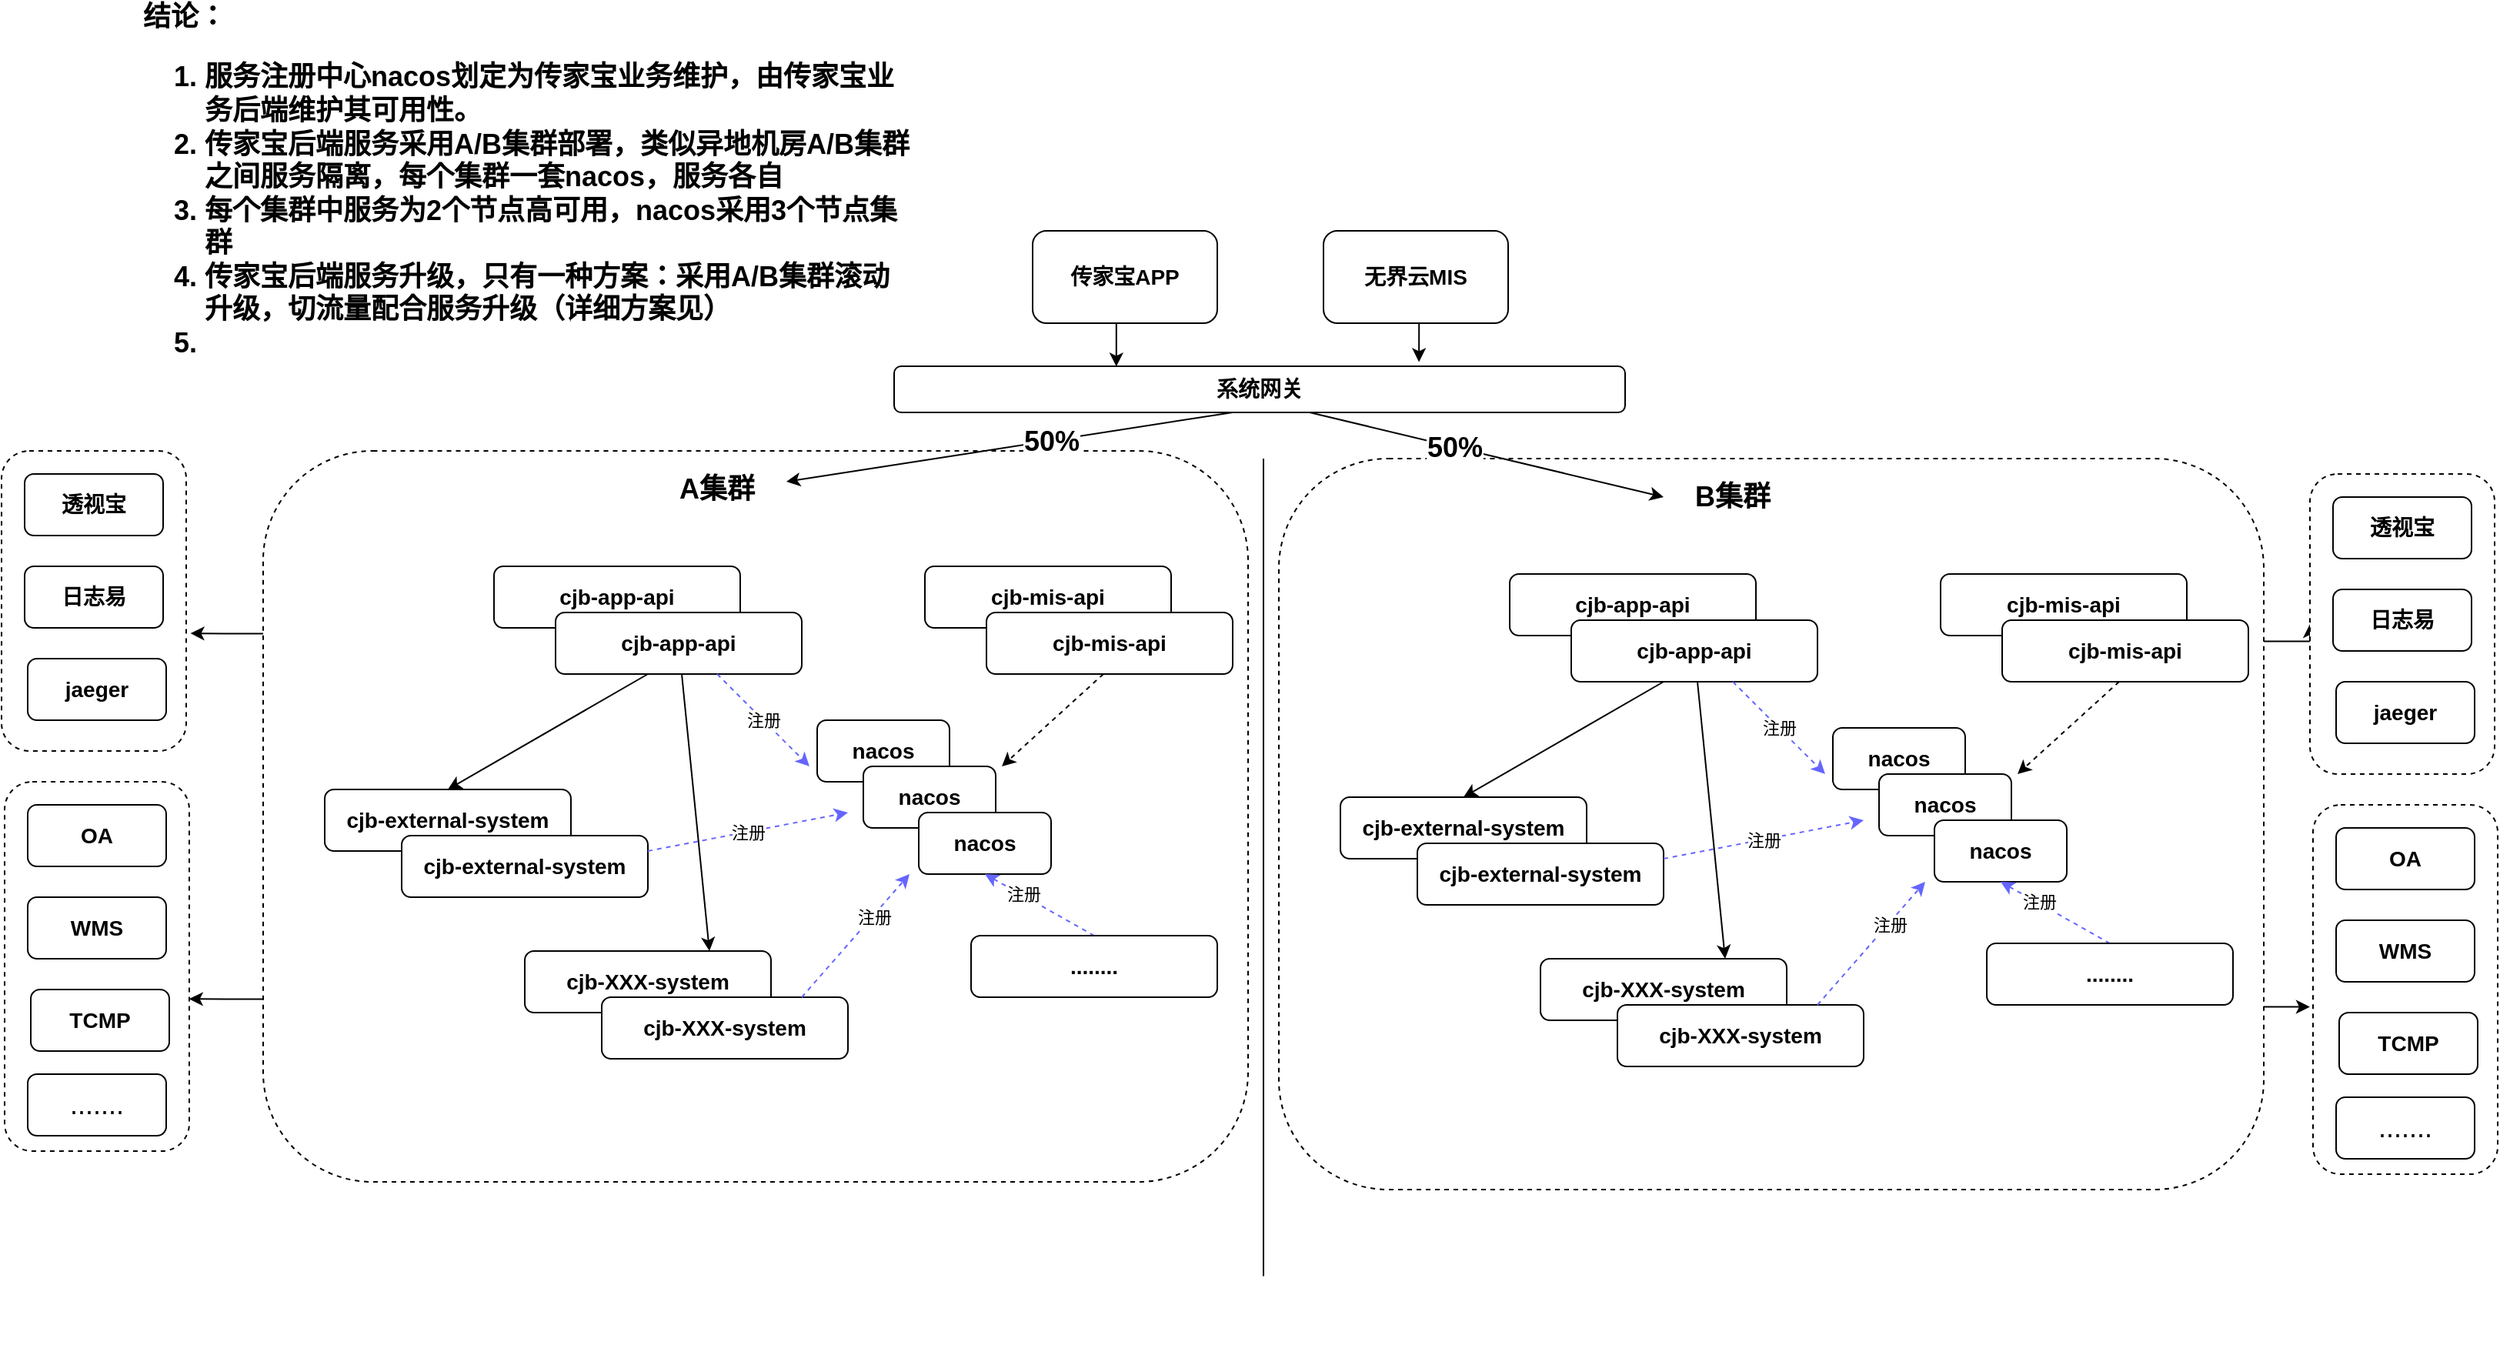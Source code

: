 <mxfile version="14.0.3" type="github">
  <diagram id="MpKOYXsyZB0nzLLyLdtM" name="Page-1">
    <mxGraphModel dx="1901" dy="612" grid="1" gridSize="10" guides="1" tooltips="1" connect="1" arrows="1" fold="1" page="1" pageScale="1" pageWidth="827" pageHeight="1169" math="0" shadow="0">
      <root>
        <mxCell id="0" />
        <mxCell id="1" parent="0" />
        <mxCell id="FRwrU2rM5BGR-URHhz7x-11" value="" style="group" vertex="1" connectable="0" parent="1">
          <mxGeometry x="-260" y="295" width="640" height="540" as="geometry" />
        </mxCell>
        <mxCell id="EF4DgZaoUzox8hAfEua7-13" value="&lt;span style=&quot;font-size: 14px&quot;&gt;&lt;b&gt;&lt;br&gt;&lt;/b&gt;&lt;/span&gt;" style="rounded=1;whiteSpace=wrap;html=1;dashed=1;" parent="FRwrU2rM5BGR-URHhz7x-11" vertex="1">
          <mxGeometry width="640" height="475" as="geometry" />
        </mxCell>
        <mxCell id="EF4DgZaoUzox8hAfEua7-4" value="&lt;b&gt;&lt;font style=&quot;font-size: 18px&quot;&gt;A集群&lt;/font&gt;&lt;/b&gt;" style="text;html=1;strokeColor=none;fillColor=none;align=center;verticalAlign=middle;whiteSpace=wrap;rounded=0;" parent="FRwrU2rM5BGR-URHhz7x-11" vertex="1">
          <mxGeometry x="250" y="15" width="90" height="20" as="geometry" />
        </mxCell>
        <mxCell id="EF4DgZaoUzox8hAfEua7-23" value="&lt;b&gt;&lt;font style=&quot;font-size: 18px&quot;&gt;......&lt;/font&gt;&lt;/b&gt;" style="text;html=1;strokeColor=none;fillColor=none;align=center;verticalAlign=middle;whiteSpace=wrap;rounded=0;" parent="FRwrU2rM5BGR-URHhz7x-11" vertex="1">
          <mxGeometry x="494" y="325" width="40" height="20" as="geometry" />
        </mxCell>
        <mxCell id="EF4DgZaoUzox8hAfEua7-26" value="" style="group" parent="FRwrU2rM5BGR-URHhz7x-11" vertex="1" connectable="0">
          <mxGeometry x="360" y="175" width="152" height="100" as="geometry" />
        </mxCell>
        <mxCell id="EF4DgZaoUzox8hAfEua7-19" value="&lt;b style=&quot;font-size: 14px&quot;&gt;nacos&lt;/b&gt;&lt;span style=&quot;font-size: 14px&quot;&gt;&lt;b&gt;&lt;br&gt;&lt;/b&gt;&lt;/span&gt;" style="rounded=1;whiteSpace=wrap;html=1;" parent="EF4DgZaoUzox8hAfEua7-26" vertex="1">
          <mxGeometry width="86" height="40" as="geometry" />
        </mxCell>
        <mxCell id="EF4DgZaoUzox8hAfEua7-24" value="&lt;b style=&quot;font-size: 14px&quot;&gt;nacos&lt;/b&gt;&lt;span style=&quot;font-size: 14px&quot;&gt;&lt;b&gt;&lt;br&gt;&lt;/b&gt;&lt;/span&gt;" style="rounded=1;whiteSpace=wrap;html=1;" parent="EF4DgZaoUzox8hAfEua7-26" vertex="1">
          <mxGeometry x="30" y="30" width="86" height="40" as="geometry" />
        </mxCell>
        <mxCell id="EF4DgZaoUzox8hAfEua7-25" value="&lt;b style=&quot;font-size: 14px&quot;&gt;nacos&lt;/b&gt;&lt;span style=&quot;font-size: 14px&quot;&gt;&lt;b&gt;&lt;br&gt;&lt;/b&gt;&lt;/span&gt;" style="rounded=1;whiteSpace=wrap;html=1;" parent="EF4DgZaoUzox8hAfEua7-26" vertex="1">
          <mxGeometry x="66" y="60" width="86" height="40" as="geometry" />
        </mxCell>
        <mxCell id="EF4DgZaoUzox8hAfEua7-27" value="" style="group" parent="FRwrU2rM5BGR-URHhz7x-11" vertex="1" connectable="0">
          <mxGeometry x="40" y="220" width="210" height="70" as="geometry" />
        </mxCell>
        <mxCell id="EF4DgZaoUzox8hAfEua7-18" value="&lt;b style=&quot;font-size: 14px&quot;&gt;cjb-external-system&lt;/b&gt;&lt;span style=&quot;font-size: 14px&quot;&gt;&lt;b&gt;&lt;br&gt;&lt;/b&gt;&lt;/span&gt;" style="rounded=1;whiteSpace=wrap;html=1;" parent="EF4DgZaoUzox8hAfEua7-27" vertex="1">
          <mxGeometry width="160" height="40" as="geometry" />
        </mxCell>
        <mxCell id="EF4DgZaoUzox8hAfEua7-20" value="&lt;b style=&quot;font-size: 14px&quot;&gt;cjb-external-system&lt;/b&gt;&lt;span style=&quot;font-size: 14px&quot;&gt;&lt;b&gt;&lt;br&gt;&lt;/b&gt;&lt;/span&gt;" style="rounded=1;whiteSpace=wrap;html=1;" parent="EF4DgZaoUzox8hAfEua7-27" vertex="1">
          <mxGeometry x="50" y="30" width="160" height="40" as="geometry" />
        </mxCell>
        <mxCell id="EF4DgZaoUzox8hAfEua7-28" value="" style="group" parent="FRwrU2rM5BGR-URHhz7x-11" vertex="1" connectable="0">
          <mxGeometry x="170" y="325" width="210" height="70" as="geometry" />
        </mxCell>
        <mxCell id="EF4DgZaoUzox8hAfEua7-21" value="&lt;b style=&quot;font-size: 14px&quot;&gt;cjb-XXX-system&lt;/b&gt;&lt;span style=&quot;font-size: 14px&quot;&gt;&lt;b&gt;&lt;br&gt;&lt;/b&gt;&lt;/span&gt;" style="rounded=1;whiteSpace=wrap;html=1;" parent="EF4DgZaoUzox8hAfEua7-28" vertex="1">
          <mxGeometry width="160" height="40" as="geometry" />
        </mxCell>
        <mxCell id="EF4DgZaoUzox8hAfEua7-22" value="&lt;b style=&quot;font-size: 14px&quot;&gt;cjb-XXX-system&lt;/b&gt;&lt;span style=&quot;font-size: 14px&quot;&gt;&lt;b&gt;&lt;br&gt;&lt;/b&gt;&lt;/span&gt;" style="rounded=1;whiteSpace=wrap;html=1;" parent="EF4DgZaoUzox8hAfEua7-28" vertex="1">
          <mxGeometry x="50" y="30" width="160" height="40" as="geometry" />
        </mxCell>
        <mxCell id="EF4DgZaoUzox8hAfEua7-40" value="" style="endArrow=classic;html=1;dashed=1;strokeColor=#6666FF;" parent="EF4DgZaoUzox8hAfEua7-28" edge="1">
          <mxGeometry width="50" height="50" relative="1" as="geometry">
            <mxPoint x="180" y="30" as="sourcePoint" />
            <mxPoint x="250" y="-50" as="targetPoint" />
          </mxGeometry>
        </mxCell>
        <mxCell id="EF4DgZaoUzox8hAfEua7-42" value="注册" style="edgeLabel;html=1;align=center;verticalAlign=middle;resizable=0;points=[];" parent="EF4DgZaoUzox8hAfEua7-40" vertex="1" connectable="0">
          <mxGeometry x="0.316" y="-1" relative="1" as="geometry">
            <mxPoint as="offset" />
          </mxGeometry>
        </mxCell>
        <mxCell id="EF4DgZaoUzox8hAfEua7-31" value="" style="group" parent="FRwrU2rM5BGR-URHhz7x-11" vertex="1" connectable="0">
          <mxGeometry x="150" y="75" width="200" height="70" as="geometry" />
        </mxCell>
        <mxCell id="EF4DgZaoUzox8hAfEua7-15" value="&lt;span style=&quot;font-size: 14px&quot;&gt;&lt;b&gt;cjb-app-api&lt;br&gt;&lt;/b&gt;&lt;/span&gt;" style="rounded=1;whiteSpace=wrap;html=1;" parent="EF4DgZaoUzox8hAfEua7-31" vertex="1">
          <mxGeometry width="160" height="40" as="geometry" />
        </mxCell>
        <mxCell id="EF4DgZaoUzox8hAfEua7-29" value="&lt;span style=&quot;font-size: 14px&quot;&gt;&lt;b&gt;cjb-app-api&lt;br&gt;&lt;/b&gt;&lt;/span&gt;" style="rounded=1;whiteSpace=wrap;html=1;" parent="EF4DgZaoUzox8hAfEua7-31" vertex="1">
          <mxGeometry x="40" y="30" width="160" height="40" as="geometry" />
        </mxCell>
        <mxCell id="EF4DgZaoUzox8hAfEua7-32" value="" style="group" parent="FRwrU2rM5BGR-URHhz7x-11" vertex="1" connectable="0">
          <mxGeometry x="430" y="75" width="200" height="70" as="geometry" />
        </mxCell>
        <mxCell id="EF4DgZaoUzox8hAfEua7-16" value="&lt;span style=&quot;font-size: 14px&quot;&gt;&lt;b&gt;cjb-mis-api&lt;br&gt;&lt;/b&gt;&lt;/span&gt;" style="rounded=1;whiteSpace=wrap;html=1;" parent="EF4DgZaoUzox8hAfEua7-32" vertex="1">
          <mxGeometry width="160" height="40" as="geometry" />
        </mxCell>
        <mxCell id="EF4DgZaoUzox8hAfEua7-30" value="&lt;span style=&quot;font-size: 14px&quot;&gt;&lt;b&gt;cjb-mis-api&lt;br&gt;&lt;/b&gt;&lt;/span&gt;" style="rounded=1;whiteSpace=wrap;html=1;" parent="EF4DgZaoUzox8hAfEua7-32" vertex="1">
          <mxGeometry x="40" y="30" width="160" height="40" as="geometry" />
        </mxCell>
        <mxCell id="EF4DgZaoUzox8hAfEua7-33" value="注册" style="endArrow=classic;html=1;dashed=1;strokeColor=#6666FF;" parent="FRwrU2rM5BGR-URHhz7x-11" edge="1">
          <mxGeometry width="50" height="50" relative="1" as="geometry">
            <mxPoint x="295" y="145" as="sourcePoint" />
            <mxPoint x="355" y="205" as="targetPoint" />
          </mxGeometry>
        </mxCell>
        <mxCell id="EF4DgZaoUzox8hAfEua7-34" value="" style="endArrow=classic;html=1;dashed=1;" parent="FRwrU2rM5BGR-URHhz7x-11" edge="1">
          <mxGeometry width="50" height="50" relative="1" as="geometry">
            <mxPoint x="546" y="145" as="sourcePoint" />
            <mxPoint x="480" y="205" as="targetPoint" />
          </mxGeometry>
        </mxCell>
        <mxCell id="EF4DgZaoUzox8hAfEua7-37" value="" style="endArrow=classic;html=1;entryX=0.5;entryY=0;entryDx=0;entryDy=0;" parent="FRwrU2rM5BGR-URHhz7x-11" target="EF4DgZaoUzox8hAfEua7-18" edge="1">
          <mxGeometry width="50" height="50" relative="1" as="geometry">
            <mxPoint x="250" y="145" as="sourcePoint" />
            <mxPoint x="310" y="205" as="targetPoint" />
          </mxGeometry>
        </mxCell>
        <mxCell id="EF4DgZaoUzox8hAfEua7-39" value="&#xa;&#xa;&lt;span style=&quot;color: rgb(0, 0, 0); font-family: helvetica; font-size: 11px; font-style: normal; font-weight: 400; letter-spacing: normal; text-align: center; text-indent: 0px; text-transform: none; word-spacing: 0px; background-color: rgb(255, 255, 255); display: inline; float: none;&quot;&gt;注册&lt;/span&gt;&#xa;&#xa;" style="endArrow=classic;html=1;dashed=1;strokeColor=#6666FF;exitX=1;exitY=0.25;exitDx=0;exitDy=0;" parent="FRwrU2rM5BGR-URHhz7x-11" source="EF4DgZaoUzox8hAfEua7-20" edge="1">
          <mxGeometry width="50" height="50" relative="1" as="geometry">
            <mxPoint x="280" y="255" as="sourcePoint" />
            <mxPoint x="380" y="235" as="targetPoint" />
          </mxGeometry>
        </mxCell>
        <mxCell id="EF4DgZaoUzox8hAfEua7-43" value="" style="endArrow=classic;html=1;dashed=1;strokeColor=#6666FF;entryX=0.5;entryY=1;entryDx=0;entryDy=0;exitX=0.5;exitY=0;exitDx=0;exitDy=0;" parent="FRwrU2rM5BGR-URHhz7x-11" source="EF4DgZaoUzox8hAfEua7-50" target="EF4DgZaoUzox8hAfEua7-25" edge="1">
          <mxGeometry width="50" height="50" relative="1" as="geometry">
            <mxPoint x="380" y="445" as="sourcePoint" />
            <mxPoint x="450" y="365" as="targetPoint" />
          </mxGeometry>
        </mxCell>
        <mxCell id="EF4DgZaoUzox8hAfEua7-44" value="注册" style="edgeLabel;html=1;align=center;verticalAlign=middle;resizable=0;points=[];" parent="EF4DgZaoUzox8hAfEua7-43" vertex="1" connectable="0">
          <mxGeometry x="0.316" y="-1" relative="1" as="geometry">
            <mxPoint as="offset" />
          </mxGeometry>
        </mxCell>
        <mxCell id="EF4DgZaoUzox8hAfEua7-50" value="&lt;span style=&quot;font-size: 14px&quot;&gt;&lt;b&gt;........&lt;br&gt;&lt;/b&gt;&lt;/span&gt;" style="rounded=1;whiteSpace=wrap;html=1;" parent="FRwrU2rM5BGR-URHhz7x-11" vertex="1">
          <mxGeometry x="460" y="315" width="160" height="40" as="geometry" />
        </mxCell>
        <mxCell id="EF4DgZaoUzox8hAfEua7-53" value="" style="endArrow=classic;html=1;entryX=0.75;entryY=0;entryDx=0;entryDy=0;" parent="FRwrU2rM5BGR-URHhz7x-11" source="EF4DgZaoUzox8hAfEua7-29" target="EF4DgZaoUzox8hAfEua7-21" edge="1">
          <mxGeometry width="50" height="50" relative="1" as="geometry">
            <mxPoint x="280" y="148" as="sourcePoint" />
            <mxPoint x="268" y="315" as="targetPoint" />
          </mxGeometry>
        </mxCell>
        <mxCell id="EF4DgZaoUzox8hAfEua7-1" value="" style="endArrow=none;html=1;" parent="1" edge="1">
          <mxGeometry width="50" height="50" relative="1" as="geometry">
            <mxPoint x="390" y="831.284" as="sourcePoint" />
            <mxPoint x="390" y="300" as="targetPoint" />
          </mxGeometry>
        </mxCell>
        <mxCell id="EF4DgZaoUzox8hAfEua7-10" style="edgeStyle=orthogonalEdgeStyle;rounded=0;orthogonalLoop=1;jettySize=auto;html=1;exitX=0.5;exitY=1;exitDx=0;exitDy=0;entryX=0.304;entryY=0.006;entryDx=0;entryDy=0;entryPerimeter=0;" parent="1" source="EF4DgZaoUzox8hAfEua7-2" target="EF4DgZaoUzox8hAfEua7-7" edge="1">
          <mxGeometry relative="1" as="geometry" />
        </mxCell>
        <mxCell id="EF4DgZaoUzox8hAfEua7-2" value="&lt;font style=&quot;font-size: 14px&quot;&gt;&lt;b&gt;传家宝APP&lt;/b&gt;&lt;/font&gt;" style="rounded=1;whiteSpace=wrap;html=1;" parent="1" vertex="1">
          <mxGeometry x="240" y="152" width="120" height="60" as="geometry" />
        </mxCell>
        <mxCell id="EF4DgZaoUzox8hAfEua7-11" style="edgeStyle=orthogonalEdgeStyle;rounded=0;orthogonalLoop=1;jettySize=auto;html=1;exitX=0.5;exitY=1;exitDx=0;exitDy=0;entryX=0.718;entryY=-0.092;entryDx=0;entryDy=0;entryPerimeter=0;" parent="1" source="EF4DgZaoUzox8hAfEua7-3" target="EF4DgZaoUzox8hAfEua7-7" edge="1">
          <mxGeometry relative="1" as="geometry" />
        </mxCell>
        <mxCell id="EF4DgZaoUzox8hAfEua7-3" value="&lt;font style=&quot;font-size: 14px&quot;&gt;&lt;b&gt;无界云MIS&lt;/b&gt;&lt;/font&gt;" style="rounded=1;whiteSpace=wrap;html=1;" parent="1" vertex="1">
          <mxGeometry x="429" y="152" width="120" height="60" as="geometry" />
        </mxCell>
        <mxCell id="EF4DgZaoUzox8hAfEua7-7" value="&lt;span style=&quot;font-size: 14px&quot;&gt;&lt;b&gt;系统网关&lt;/b&gt;&lt;/span&gt;" style="rounded=1;whiteSpace=wrap;html=1;" parent="1" vertex="1">
          <mxGeometry x="150" y="240" width="475" height="30" as="geometry" />
        </mxCell>
        <mxCell id="EF4DgZaoUzox8hAfEua7-51" value="" style="endArrow=classic;html=1;entryX=1;entryY=0.25;entryDx=0;entryDy=0;" parent="1" target="EF4DgZaoUzox8hAfEua7-4" edge="1">
          <mxGeometry width="50" height="50" relative="1" as="geometry">
            <mxPoint x="370" y="270" as="sourcePoint" />
            <mxPoint x="300" y="350" as="targetPoint" />
          </mxGeometry>
        </mxCell>
        <mxCell id="EF4DgZaoUzox8hAfEua7-52" value="&lt;b&gt;&lt;font style=&quot;font-size: 18px&quot;&gt;50%&lt;/font&gt;&lt;/b&gt;" style="edgeLabel;html=1;align=center;verticalAlign=middle;resizable=0;points=[];" parent="EF4DgZaoUzox8hAfEua7-51" vertex="1" connectable="0">
          <mxGeometry x="-0.183" relative="1" as="geometry">
            <mxPoint as="offset" />
          </mxGeometry>
        </mxCell>
        <mxCell id="EF4DgZaoUzox8hAfEua7-54" value="&lt;b&gt;&lt;font style=&quot;font-size: 18px&quot;&gt;结论：&lt;br&gt;&lt;ol&gt;&lt;li&gt;&lt;b&gt;&lt;font style=&quot;font-size: 18px&quot;&gt;服务注册中心nacos划定为传家宝业务维护，由传家宝业务后端维护其可用性。&lt;/font&gt;&lt;/b&gt;&lt;/li&gt;&lt;li&gt;&lt;b&gt;&lt;font style=&quot;font-size: 18px&quot;&gt;传家宝后端服务采用A/B集群部署，类似异地机房A/B集群之间服务隔离，&lt;/font&gt;&lt;/b&gt;&lt;b&gt;每个集群一套nacos，服务各自&lt;/b&gt;&lt;/li&gt;&lt;li&gt;每个集群中服务为2个节点高可用，nacos采用3个节点集群&lt;/li&gt;&lt;li&gt;传家宝后端服务升级，只有一种方案：采用A/B集群滚动升级，切流量配合服务升级（详细方案见）&lt;/li&gt;&lt;li&gt;&lt;br&gt;&lt;/li&gt;&lt;/ol&gt;&lt;br&gt;&lt;/font&gt;&lt;/b&gt;" style="text;html=1;strokeColor=none;fillColor=none;align=left;verticalAlign=middle;whiteSpace=wrap;rounded=0;" parent="1" vertex="1">
          <mxGeometry x="-340" y="30" width="500" height="218" as="geometry" />
        </mxCell>
        <mxCell id="FRwrU2rM5BGR-URHhz7x-12" value="" style="group" vertex="1" connectable="0" parent="1">
          <mxGeometry x="400" y="300" width="640" height="575" as="geometry" />
        </mxCell>
        <mxCell id="FRwrU2rM5BGR-URHhz7x-57" style="edgeStyle=orthogonalEdgeStyle;rounded=0;orthogonalLoop=1;jettySize=auto;html=1;exitX=1;exitY=0.25;exitDx=0;exitDy=0;entryX=0;entryY=0.5;entryDx=0;entryDy=0;" edge="1" parent="FRwrU2rM5BGR-URHhz7x-12" source="FRwrU2rM5BGR-URHhz7x-13" target="FRwrU2rM5BGR-URHhz7x-44">
          <mxGeometry relative="1" as="geometry" />
        </mxCell>
        <mxCell id="FRwrU2rM5BGR-URHhz7x-58" style="edgeStyle=orthogonalEdgeStyle;rounded=0;orthogonalLoop=1;jettySize=auto;html=1;exitX=1;exitY=0.75;exitDx=0;exitDy=0;entryX=-0.017;entryY=0.547;entryDx=0;entryDy=0;entryPerimeter=0;" edge="1" parent="FRwrU2rM5BGR-URHhz7x-12" source="FRwrU2rM5BGR-URHhz7x-13" target="FRwrU2rM5BGR-URHhz7x-48">
          <mxGeometry relative="1" as="geometry" />
        </mxCell>
        <mxCell id="FRwrU2rM5BGR-URHhz7x-13" value="&lt;span style=&quot;font-size: 14px&quot;&gt;&lt;b&gt;&lt;br&gt;&lt;/b&gt;&lt;/span&gt;" style="rounded=1;whiteSpace=wrap;html=1;dashed=1;" vertex="1" parent="FRwrU2rM5BGR-URHhz7x-12">
          <mxGeometry width="640" height="475" as="geometry" />
        </mxCell>
        <mxCell id="FRwrU2rM5BGR-URHhz7x-14" value="&lt;b&gt;&lt;font style=&quot;font-size: 18px&quot;&gt;B集群&lt;/font&gt;&lt;/b&gt;" style="text;html=1;strokeColor=none;fillColor=none;align=center;verticalAlign=middle;whiteSpace=wrap;rounded=0;" vertex="1" parent="FRwrU2rM5BGR-URHhz7x-12">
          <mxGeometry x="250" y="15" width="90" height="20" as="geometry" />
        </mxCell>
        <mxCell id="FRwrU2rM5BGR-URHhz7x-15" value="&lt;b&gt;&lt;font style=&quot;font-size: 18px&quot;&gt;......&lt;/font&gt;&lt;/b&gt;" style="text;html=1;strokeColor=none;fillColor=none;align=center;verticalAlign=middle;whiteSpace=wrap;rounded=0;" vertex="1" parent="FRwrU2rM5BGR-URHhz7x-12">
          <mxGeometry x="494" y="325" width="40" height="20" as="geometry" />
        </mxCell>
        <mxCell id="FRwrU2rM5BGR-URHhz7x-16" value="" style="group" vertex="1" connectable="0" parent="FRwrU2rM5BGR-URHhz7x-12">
          <mxGeometry x="360" y="175" width="152" height="100" as="geometry" />
        </mxCell>
        <mxCell id="FRwrU2rM5BGR-URHhz7x-17" value="&lt;b style=&quot;font-size: 14px&quot;&gt;nacos&lt;/b&gt;&lt;span style=&quot;font-size: 14px&quot;&gt;&lt;b&gt;&lt;br&gt;&lt;/b&gt;&lt;/span&gt;" style="rounded=1;whiteSpace=wrap;html=1;" vertex="1" parent="FRwrU2rM5BGR-URHhz7x-16">
          <mxGeometry width="86" height="40" as="geometry" />
        </mxCell>
        <mxCell id="FRwrU2rM5BGR-URHhz7x-18" value="&lt;b style=&quot;font-size: 14px&quot;&gt;nacos&lt;/b&gt;&lt;span style=&quot;font-size: 14px&quot;&gt;&lt;b&gt;&lt;br&gt;&lt;/b&gt;&lt;/span&gt;" style="rounded=1;whiteSpace=wrap;html=1;" vertex="1" parent="FRwrU2rM5BGR-URHhz7x-16">
          <mxGeometry x="30" y="30" width="86" height="40" as="geometry" />
        </mxCell>
        <mxCell id="FRwrU2rM5BGR-URHhz7x-19" value="&lt;b style=&quot;font-size: 14px&quot;&gt;nacos&lt;/b&gt;&lt;span style=&quot;font-size: 14px&quot;&gt;&lt;b&gt;&lt;br&gt;&lt;/b&gt;&lt;/span&gt;" style="rounded=1;whiteSpace=wrap;html=1;" vertex="1" parent="FRwrU2rM5BGR-URHhz7x-16">
          <mxGeometry x="66" y="60" width="86" height="40" as="geometry" />
        </mxCell>
        <mxCell id="FRwrU2rM5BGR-URHhz7x-20" value="" style="group" vertex="1" connectable="0" parent="FRwrU2rM5BGR-URHhz7x-12">
          <mxGeometry x="40" y="220" width="210" height="70" as="geometry" />
        </mxCell>
        <mxCell id="FRwrU2rM5BGR-URHhz7x-21" value="&lt;b style=&quot;font-size: 14px&quot;&gt;cjb-external-system&lt;/b&gt;&lt;span style=&quot;font-size: 14px&quot;&gt;&lt;b&gt;&lt;br&gt;&lt;/b&gt;&lt;/span&gt;" style="rounded=1;whiteSpace=wrap;html=1;" vertex="1" parent="FRwrU2rM5BGR-URHhz7x-20">
          <mxGeometry width="160" height="40" as="geometry" />
        </mxCell>
        <mxCell id="FRwrU2rM5BGR-URHhz7x-22" value="&lt;b style=&quot;font-size: 14px&quot;&gt;cjb-external-system&lt;/b&gt;&lt;span style=&quot;font-size: 14px&quot;&gt;&lt;b&gt;&lt;br&gt;&lt;/b&gt;&lt;/span&gt;" style="rounded=1;whiteSpace=wrap;html=1;" vertex="1" parent="FRwrU2rM5BGR-URHhz7x-20">
          <mxGeometry x="50" y="30" width="160" height="40" as="geometry" />
        </mxCell>
        <mxCell id="FRwrU2rM5BGR-URHhz7x-23" value="" style="group" vertex="1" connectable="0" parent="FRwrU2rM5BGR-URHhz7x-12">
          <mxGeometry x="170" y="325" width="210" height="70" as="geometry" />
        </mxCell>
        <mxCell id="FRwrU2rM5BGR-URHhz7x-24" value="&lt;b style=&quot;font-size: 14px&quot;&gt;cjb-XXX-system&lt;/b&gt;&lt;span style=&quot;font-size: 14px&quot;&gt;&lt;b&gt;&lt;br&gt;&lt;/b&gt;&lt;/span&gt;" style="rounded=1;whiteSpace=wrap;html=1;" vertex="1" parent="FRwrU2rM5BGR-URHhz7x-23">
          <mxGeometry width="160" height="40" as="geometry" />
        </mxCell>
        <mxCell id="FRwrU2rM5BGR-URHhz7x-25" value="&lt;b style=&quot;font-size: 14px&quot;&gt;cjb-XXX-system&lt;/b&gt;&lt;span style=&quot;font-size: 14px&quot;&gt;&lt;b&gt;&lt;br&gt;&lt;/b&gt;&lt;/span&gt;" style="rounded=1;whiteSpace=wrap;html=1;" vertex="1" parent="FRwrU2rM5BGR-URHhz7x-23">
          <mxGeometry x="50" y="30" width="160" height="40" as="geometry" />
        </mxCell>
        <mxCell id="FRwrU2rM5BGR-URHhz7x-26" value="" style="endArrow=classic;html=1;dashed=1;strokeColor=#6666FF;" edge="1" parent="FRwrU2rM5BGR-URHhz7x-23">
          <mxGeometry width="50" height="50" relative="1" as="geometry">
            <mxPoint x="180" y="30" as="sourcePoint" />
            <mxPoint x="250" y="-50" as="targetPoint" />
          </mxGeometry>
        </mxCell>
        <mxCell id="FRwrU2rM5BGR-URHhz7x-27" value="注册" style="edgeLabel;html=1;align=center;verticalAlign=middle;resizable=0;points=[];" vertex="1" connectable="0" parent="FRwrU2rM5BGR-URHhz7x-26">
          <mxGeometry x="0.316" y="-1" relative="1" as="geometry">
            <mxPoint as="offset" />
          </mxGeometry>
        </mxCell>
        <mxCell id="FRwrU2rM5BGR-URHhz7x-28" value="" style="group" vertex="1" connectable="0" parent="FRwrU2rM5BGR-URHhz7x-12">
          <mxGeometry x="150" y="75" width="200" height="70" as="geometry" />
        </mxCell>
        <mxCell id="FRwrU2rM5BGR-URHhz7x-29" value="&lt;span style=&quot;font-size: 14px&quot;&gt;&lt;b&gt;cjb-app-api&lt;br&gt;&lt;/b&gt;&lt;/span&gt;" style="rounded=1;whiteSpace=wrap;html=1;" vertex="1" parent="FRwrU2rM5BGR-URHhz7x-28">
          <mxGeometry width="160" height="40" as="geometry" />
        </mxCell>
        <mxCell id="FRwrU2rM5BGR-URHhz7x-30" value="&lt;span style=&quot;font-size: 14px&quot;&gt;&lt;b&gt;cjb-app-api&lt;br&gt;&lt;/b&gt;&lt;/span&gt;" style="rounded=1;whiteSpace=wrap;html=1;" vertex="1" parent="FRwrU2rM5BGR-URHhz7x-28">
          <mxGeometry x="40" y="30" width="160" height="40" as="geometry" />
        </mxCell>
        <mxCell id="FRwrU2rM5BGR-URHhz7x-31" value="" style="group" vertex="1" connectable="0" parent="FRwrU2rM5BGR-URHhz7x-12">
          <mxGeometry x="430" y="75" width="200" height="70" as="geometry" />
        </mxCell>
        <mxCell id="FRwrU2rM5BGR-URHhz7x-32" value="&lt;span style=&quot;font-size: 14px&quot;&gt;&lt;b&gt;cjb-mis-api&lt;br&gt;&lt;/b&gt;&lt;/span&gt;" style="rounded=1;whiteSpace=wrap;html=1;" vertex="1" parent="FRwrU2rM5BGR-URHhz7x-31">
          <mxGeometry width="160" height="40" as="geometry" />
        </mxCell>
        <mxCell id="FRwrU2rM5BGR-URHhz7x-33" value="&lt;span style=&quot;font-size: 14px&quot;&gt;&lt;b&gt;cjb-mis-api&lt;br&gt;&lt;/b&gt;&lt;/span&gt;" style="rounded=1;whiteSpace=wrap;html=1;" vertex="1" parent="FRwrU2rM5BGR-URHhz7x-31">
          <mxGeometry x="40" y="30" width="160" height="40" as="geometry" />
        </mxCell>
        <mxCell id="FRwrU2rM5BGR-URHhz7x-34" value="注册" style="endArrow=classic;html=1;dashed=1;strokeColor=#6666FF;" edge="1" parent="FRwrU2rM5BGR-URHhz7x-12">
          <mxGeometry width="50" height="50" relative="1" as="geometry">
            <mxPoint x="295" y="145" as="sourcePoint" />
            <mxPoint x="355" y="205" as="targetPoint" />
          </mxGeometry>
        </mxCell>
        <mxCell id="FRwrU2rM5BGR-URHhz7x-35" value="" style="endArrow=classic;html=1;dashed=1;" edge="1" parent="FRwrU2rM5BGR-URHhz7x-12">
          <mxGeometry width="50" height="50" relative="1" as="geometry">
            <mxPoint x="546" y="145" as="sourcePoint" />
            <mxPoint x="480" y="205" as="targetPoint" />
          </mxGeometry>
        </mxCell>
        <mxCell id="FRwrU2rM5BGR-URHhz7x-36" value="" style="endArrow=classic;html=1;entryX=0.5;entryY=0;entryDx=0;entryDy=0;" edge="1" parent="FRwrU2rM5BGR-URHhz7x-12" target="FRwrU2rM5BGR-URHhz7x-21">
          <mxGeometry width="50" height="50" relative="1" as="geometry">
            <mxPoint x="250" y="145" as="sourcePoint" />
            <mxPoint x="310" y="205" as="targetPoint" />
          </mxGeometry>
        </mxCell>
        <mxCell id="FRwrU2rM5BGR-URHhz7x-37" value="&#xa;&#xa;&lt;span style=&quot;color: rgb(0, 0, 0); font-family: helvetica; font-size: 11px; font-style: normal; font-weight: 400; letter-spacing: normal; text-align: center; text-indent: 0px; text-transform: none; word-spacing: 0px; background-color: rgb(255, 255, 255); display: inline; float: none;&quot;&gt;注册&lt;/span&gt;&#xa;&#xa;" style="endArrow=classic;html=1;dashed=1;strokeColor=#6666FF;exitX=1;exitY=0.25;exitDx=0;exitDy=0;" edge="1" parent="FRwrU2rM5BGR-URHhz7x-12" source="FRwrU2rM5BGR-URHhz7x-22">
          <mxGeometry width="50" height="50" relative="1" as="geometry">
            <mxPoint x="280" y="255" as="sourcePoint" />
            <mxPoint x="380" y="235" as="targetPoint" />
          </mxGeometry>
        </mxCell>
        <mxCell id="FRwrU2rM5BGR-URHhz7x-38" value="" style="endArrow=classic;html=1;dashed=1;strokeColor=#6666FF;entryX=0.5;entryY=1;entryDx=0;entryDy=0;exitX=0.5;exitY=0;exitDx=0;exitDy=0;" edge="1" parent="FRwrU2rM5BGR-URHhz7x-12" source="FRwrU2rM5BGR-URHhz7x-40" target="FRwrU2rM5BGR-URHhz7x-19">
          <mxGeometry width="50" height="50" relative="1" as="geometry">
            <mxPoint x="380" y="445" as="sourcePoint" />
            <mxPoint x="450" y="365" as="targetPoint" />
          </mxGeometry>
        </mxCell>
        <mxCell id="FRwrU2rM5BGR-URHhz7x-39" value="注册" style="edgeLabel;html=1;align=center;verticalAlign=middle;resizable=0;points=[];" vertex="1" connectable="0" parent="FRwrU2rM5BGR-URHhz7x-38">
          <mxGeometry x="0.316" y="-1" relative="1" as="geometry">
            <mxPoint as="offset" />
          </mxGeometry>
        </mxCell>
        <mxCell id="FRwrU2rM5BGR-URHhz7x-40" value="&lt;span style=&quot;font-size: 14px&quot;&gt;&lt;b&gt;........&lt;br&gt;&lt;/b&gt;&lt;/span&gt;" style="rounded=1;whiteSpace=wrap;html=1;" vertex="1" parent="FRwrU2rM5BGR-URHhz7x-12">
          <mxGeometry x="460" y="315" width="160" height="40" as="geometry" />
        </mxCell>
        <mxCell id="FRwrU2rM5BGR-URHhz7x-41" value="" style="endArrow=classic;html=1;entryX=0.75;entryY=0;entryDx=0;entryDy=0;" edge="1" parent="FRwrU2rM5BGR-URHhz7x-12" source="FRwrU2rM5BGR-URHhz7x-30" target="FRwrU2rM5BGR-URHhz7x-24">
          <mxGeometry width="50" height="50" relative="1" as="geometry">
            <mxPoint x="280" y="148" as="sourcePoint" />
            <mxPoint x="268" y="315" as="targetPoint" />
          </mxGeometry>
        </mxCell>
        <mxCell id="FRwrU2rM5BGR-URHhz7x-43" value="" style="group" vertex="1" connectable="0" parent="FRwrU2rM5BGR-URHhz7x-12">
          <mxGeometry x="670" y="10" width="122" height="455" as="geometry" />
        </mxCell>
        <mxCell id="FRwrU2rM5BGR-URHhz7x-44" value="" style="rounded=1;whiteSpace=wrap;html=1;dashed=1;" vertex="1" parent="FRwrU2rM5BGR-URHhz7x-43">
          <mxGeometry width="120" height="195" as="geometry" />
        </mxCell>
        <mxCell id="FRwrU2rM5BGR-URHhz7x-45" value="&lt;font style=&quot;font-size: 14px&quot;&gt;&lt;b&gt;透视宝&lt;/b&gt;&lt;/font&gt;" style="rounded=1;whiteSpace=wrap;html=1;" vertex="1" parent="FRwrU2rM5BGR-URHhz7x-43">
          <mxGeometry x="15" y="15" width="90" height="40" as="geometry" />
        </mxCell>
        <mxCell id="FRwrU2rM5BGR-URHhz7x-46" value="&lt;font style=&quot;font-size: 14px&quot;&gt;&lt;b&gt;日志易&lt;/b&gt;&lt;/font&gt;" style="rounded=1;whiteSpace=wrap;html=1;" vertex="1" parent="FRwrU2rM5BGR-URHhz7x-43">
          <mxGeometry x="15" y="75" width="90" height="40" as="geometry" />
        </mxCell>
        <mxCell id="FRwrU2rM5BGR-URHhz7x-47" value="&lt;span style=&quot;font-size: 14px&quot;&gt;&lt;b&gt;jaeger&lt;/b&gt;&lt;/span&gt;" style="rounded=1;whiteSpace=wrap;html=1;" vertex="1" parent="FRwrU2rM5BGR-URHhz7x-43">
          <mxGeometry x="17" y="135" width="90" height="40" as="geometry" />
        </mxCell>
        <mxCell id="FRwrU2rM5BGR-URHhz7x-48" value="" style="rounded=1;whiteSpace=wrap;html=1;dashed=1;" vertex="1" parent="FRwrU2rM5BGR-URHhz7x-43">
          <mxGeometry x="2" y="215" width="120" height="240" as="geometry" />
        </mxCell>
        <mxCell id="FRwrU2rM5BGR-URHhz7x-49" value="&lt;font style=&quot;font-size: 14px&quot;&gt;&lt;b&gt;OA&lt;/b&gt;&lt;/font&gt;" style="rounded=1;whiteSpace=wrap;html=1;" vertex="1" parent="FRwrU2rM5BGR-URHhz7x-43">
          <mxGeometry x="17" y="230" width="90" height="40" as="geometry" />
        </mxCell>
        <mxCell id="FRwrU2rM5BGR-URHhz7x-50" value="&lt;font style=&quot;font-size: 14px&quot;&gt;&lt;b&gt;WMS&lt;/b&gt;&lt;/font&gt;" style="rounded=1;whiteSpace=wrap;html=1;" vertex="1" parent="FRwrU2rM5BGR-URHhz7x-43">
          <mxGeometry x="17" y="290" width="90" height="40" as="geometry" />
        </mxCell>
        <mxCell id="FRwrU2rM5BGR-URHhz7x-51" value="&lt;span style=&quot;font-size: 14px&quot;&gt;&lt;b&gt;TCMP&lt;/b&gt;&lt;/span&gt;" style="rounded=1;whiteSpace=wrap;html=1;" vertex="1" parent="FRwrU2rM5BGR-URHhz7x-43">
          <mxGeometry x="19" y="350" width="90" height="40" as="geometry" />
        </mxCell>
        <mxCell id="FRwrU2rM5BGR-URHhz7x-52" value="&lt;font style=&quot;font-size: 18px&quot;&gt;.......&lt;/font&gt;" style="rounded=1;whiteSpace=wrap;html=1;" vertex="1" parent="FRwrU2rM5BGR-URHhz7x-43">
          <mxGeometry x="17" y="405" width="90" height="40" as="geometry" />
        </mxCell>
        <mxCell id="FRwrU2rM5BGR-URHhz7x-42" value="" style="group" vertex="1" connectable="0" parent="1">
          <mxGeometry x="-430" y="295" width="122" height="455" as="geometry" />
        </mxCell>
        <mxCell id="FRwrU2rM5BGR-URHhz7x-1" value="" style="rounded=1;whiteSpace=wrap;html=1;dashed=1;" vertex="1" parent="FRwrU2rM5BGR-URHhz7x-42">
          <mxGeometry width="120" height="195" as="geometry" />
        </mxCell>
        <mxCell id="FRwrU2rM5BGR-URHhz7x-2" value="&lt;font style=&quot;font-size: 14px&quot;&gt;&lt;b&gt;透视宝&lt;/b&gt;&lt;/font&gt;" style="rounded=1;whiteSpace=wrap;html=1;" vertex="1" parent="FRwrU2rM5BGR-URHhz7x-42">
          <mxGeometry x="15" y="15" width="90" height="40" as="geometry" />
        </mxCell>
        <mxCell id="FRwrU2rM5BGR-URHhz7x-3" value="&lt;font style=&quot;font-size: 14px&quot;&gt;&lt;b&gt;日志易&lt;/b&gt;&lt;/font&gt;" style="rounded=1;whiteSpace=wrap;html=1;" vertex="1" parent="FRwrU2rM5BGR-URHhz7x-42">
          <mxGeometry x="15" y="75" width="90" height="40" as="geometry" />
        </mxCell>
        <mxCell id="FRwrU2rM5BGR-URHhz7x-4" value="&lt;span style=&quot;font-size: 14px&quot;&gt;&lt;b&gt;jaeger&lt;/b&gt;&lt;/span&gt;" style="rounded=1;whiteSpace=wrap;html=1;" vertex="1" parent="FRwrU2rM5BGR-URHhz7x-42">
          <mxGeometry x="17" y="135" width="90" height="40" as="geometry" />
        </mxCell>
        <mxCell id="FRwrU2rM5BGR-URHhz7x-6" value="" style="rounded=1;whiteSpace=wrap;html=1;dashed=1;" vertex="1" parent="FRwrU2rM5BGR-URHhz7x-42">
          <mxGeometry x="2" y="215" width="120" height="240" as="geometry" />
        </mxCell>
        <mxCell id="FRwrU2rM5BGR-URHhz7x-7" value="&lt;font style=&quot;font-size: 14px&quot;&gt;&lt;b&gt;OA&lt;/b&gt;&lt;/font&gt;" style="rounded=1;whiteSpace=wrap;html=1;" vertex="1" parent="FRwrU2rM5BGR-URHhz7x-42">
          <mxGeometry x="17" y="230" width="90" height="40" as="geometry" />
        </mxCell>
        <mxCell id="FRwrU2rM5BGR-URHhz7x-8" value="&lt;font style=&quot;font-size: 14px&quot;&gt;&lt;b&gt;WMS&lt;/b&gt;&lt;/font&gt;" style="rounded=1;whiteSpace=wrap;html=1;" vertex="1" parent="FRwrU2rM5BGR-URHhz7x-42">
          <mxGeometry x="17" y="290" width="90" height="40" as="geometry" />
        </mxCell>
        <mxCell id="FRwrU2rM5BGR-URHhz7x-9" value="&lt;span style=&quot;font-size: 14px&quot;&gt;&lt;b&gt;TCMP&lt;/b&gt;&lt;/span&gt;" style="rounded=1;whiteSpace=wrap;html=1;" vertex="1" parent="FRwrU2rM5BGR-URHhz7x-42">
          <mxGeometry x="19" y="350" width="90" height="40" as="geometry" />
        </mxCell>
        <mxCell id="FRwrU2rM5BGR-URHhz7x-10" value="&lt;font style=&quot;font-size: 18px&quot;&gt;.......&lt;/font&gt;" style="rounded=1;whiteSpace=wrap;html=1;" vertex="1" parent="FRwrU2rM5BGR-URHhz7x-42">
          <mxGeometry x="17" y="405" width="90" height="40" as="geometry" />
        </mxCell>
        <mxCell id="FRwrU2rM5BGR-URHhz7x-53" value="" style="endArrow=classic;html=1;entryX=0;entryY=0.5;entryDx=0;entryDy=0;" edge="1" parent="1" target="FRwrU2rM5BGR-URHhz7x-14">
          <mxGeometry width="50" height="50" relative="1" as="geometry">
            <mxPoint x="420" y="270" as="sourcePoint" />
            <mxPoint x="90" y="325" as="targetPoint" />
          </mxGeometry>
        </mxCell>
        <mxCell id="FRwrU2rM5BGR-URHhz7x-54" value="&lt;b&gt;&lt;font style=&quot;font-size: 18px&quot;&gt;50%&lt;/font&gt;&lt;/b&gt;" style="edgeLabel;html=1;align=center;verticalAlign=middle;resizable=0;points=[];" vertex="1" connectable="0" parent="FRwrU2rM5BGR-URHhz7x-53">
          <mxGeometry x="-0.183" relative="1" as="geometry">
            <mxPoint as="offset" />
          </mxGeometry>
        </mxCell>
        <mxCell id="FRwrU2rM5BGR-URHhz7x-55" style="edgeStyle=orthogonalEdgeStyle;rounded=0;orthogonalLoop=1;jettySize=auto;html=1;exitX=0;exitY=0.25;exitDx=0;exitDy=0;entryX=1.023;entryY=0.608;entryDx=0;entryDy=0;entryPerimeter=0;" edge="1" parent="1" source="EF4DgZaoUzox8hAfEua7-13" target="FRwrU2rM5BGR-URHhz7x-1">
          <mxGeometry relative="1" as="geometry" />
        </mxCell>
        <mxCell id="FRwrU2rM5BGR-URHhz7x-56" style="edgeStyle=orthogonalEdgeStyle;rounded=0;orthogonalLoop=1;jettySize=auto;html=1;exitX=0;exitY=0.75;exitDx=0;exitDy=0;entryX=0.999;entryY=0.588;entryDx=0;entryDy=0;entryPerimeter=0;" edge="1" parent="1" source="EF4DgZaoUzox8hAfEua7-13" target="FRwrU2rM5BGR-URHhz7x-6">
          <mxGeometry relative="1" as="geometry" />
        </mxCell>
      </root>
    </mxGraphModel>
  </diagram>
</mxfile>
